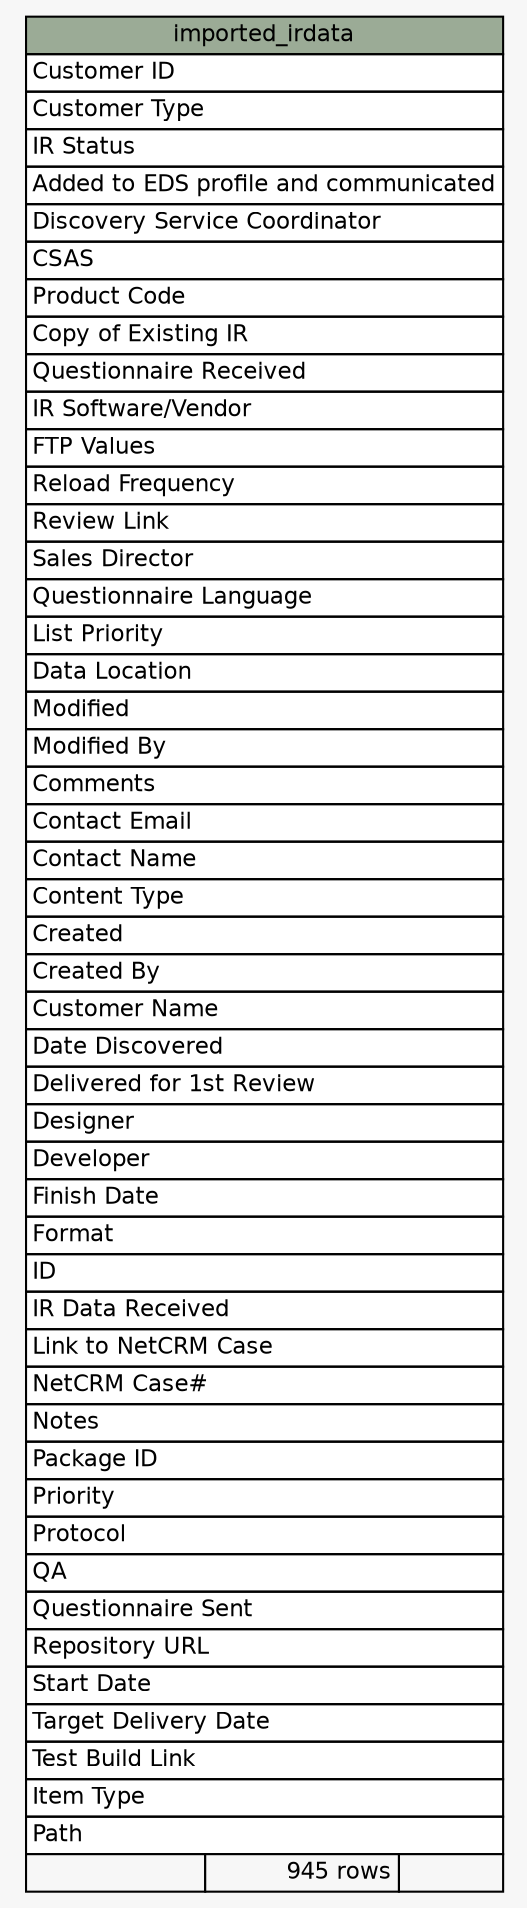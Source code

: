 // dot 2.2.1 on Windows 10 10.0
// SchemaSpy rev 590
digraph "imported_irdata" {
  graph [
    rankdir="RL"
    bgcolor="#f7f7f7"
    nodesep="0.18"
    ranksep="0.46"
    fontname="Helvetica"
    fontsize="11"
  ];
  node [
    fontname="Helvetica"
    fontsize="11"
    shape="plaintext"
  ];
  edge [
    arrowsize="0.8"
  ];
  "imported_irdata" [
    label=<
    <TABLE BORDER="0" CELLBORDER="1" CELLSPACING="0" BGCOLOR="#ffffff">
      <TR><TD COLSPAN="3" BGCOLOR="#9bab96" ALIGN="CENTER">imported_irdata</TD></TR>
      <TR><TD PORT="Customer ID" COLSPAN="3" ALIGN="LEFT">Customer ID</TD></TR>
      <TR><TD PORT="Customer Type" COLSPAN="3" ALIGN="LEFT">Customer Type</TD></TR>
      <TR><TD PORT="IR Status" COLSPAN="3" ALIGN="LEFT">IR Status</TD></TR>
      <TR><TD PORT="Added to EDS profile and communicated" COLSPAN="3" ALIGN="LEFT">Added to EDS profile and communicated</TD></TR>
      <TR><TD PORT="Discovery Service Coordinator" COLSPAN="3" ALIGN="LEFT">Discovery Service Coordinator</TD></TR>
      <TR><TD PORT="CSAS" COLSPAN="3" ALIGN="LEFT">CSAS</TD></TR>
      <TR><TD PORT="Product Code" COLSPAN="3" ALIGN="LEFT">Product Code</TD></TR>
      <TR><TD PORT="Copy of Existing IR" COLSPAN="3" ALIGN="LEFT">Copy of Existing IR</TD></TR>
      <TR><TD PORT="Questionnaire Received" COLSPAN="3" ALIGN="LEFT">Questionnaire Received</TD></TR>
      <TR><TD PORT="IR Software/Vendor" COLSPAN="3" ALIGN="LEFT">IR Software/Vendor</TD></TR>
      <TR><TD PORT="FTP Values" COLSPAN="3" ALIGN="LEFT">FTP Values</TD></TR>
      <TR><TD PORT="Reload Frequency" COLSPAN="3" ALIGN="LEFT">Reload Frequency</TD></TR>
      <TR><TD PORT="Review Link" COLSPAN="3" ALIGN="LEFT">Review Link</TD></TR>
      <TR><TD PORT="Sales Director" COLSPAN="3" ALIGN="LEFT">Sales Director</TD></TR>
      <TR><TD PORT="Questionnaire Language" COLSPAN="3" ALIGN="LEFT">Questionnaire Language</TD></TR>
      <TR><TD PORT="List Priority" COLSPAN="3" ALIGN="LEFT">List Priority</TD></TR>
      <TR><TD PORT="Data Location" COLSPAN="3" ALIGN="LEFT">Data Location</TD></TR>
      <TR><TD PORT="Modified" COLSPAN="3" ALIGN="LEFT">Modified</TD></TR>
      <TR><TD PORT="Modified By" COLSPAN="3" ALIGN="LEFT">Modified By</TD></TR>
      <TR><TD PORT="Comments" COLSPAN="3" ALIGN="LEFT">Comments</TD></TR>
      <TR><TD PORT="Contact Email" COLSPAN="3" ALIGN="LEFT">Contact Email</TD></TR>
      <TR><TD PORT="Contact Name" COLSPAN="3" ALIGN="LEFT">Contact Name</TD></TR>
      <TR><TD PORT="Content Type" COLSPAN="3" ALIGN="LEFT">Content Type</TD></TR>
      <TR><TD PORT="Created" COLSPAN="3" ALIGN="LEFT">Created</TD></TR>
      <TR><TD PORT="Created By" COLSPAN="3" ALIGN="LEFT">Created By</TD></TR>
      <TR><TD PORT="Customer Name" COLSPAN="3" ALIGN="LEFT">Customer Name</TD></TR>
      <TR><TD PORT="Date Discovered" COLSPAN="3" ALIGN="LEFT">Date Discovered</TD></TR>
      <TR><TD PORT="Delivered for 1st Review" COLSPAN="3" ALIGN="LEFT">Delivered for 1st Review</TD></TR>
      <TR><TD PORT="Designer" COLSPAN="3" ALIGN="LEFT">Designer</TD></TR>
      <TR><TD PORT="Developer" COLSPAN="3" ALIGN="LEFT">Developer</TD></TR>
      <TR><TD PORT="Finish Date" COLSPAN="3" ALIGN="LEFT">Finish Date</TD></TR>
      <TR><TD PORT="Format" COLSPAN="3" ALIGN="LEFT">Format</TD></TR>
      <TR><TD PORT="ID" COLSPAN="3" ALIGN="LEFT">ID</TD></TR>
      <TR><TD PORT="IR Data Received" COLSPAN="3" ALIGN="LEFT">IR Data Received</TD></TR>
      <TR><TD PORT="Link to NetCRM Case" COLSPAN="3" ALIGN="LEFT">Link to NetCRM Case</TD></TR>
      <TR><TD PORT="NetCRM Case#" COLSPAN="3" ALIGN="LEFT">NetCRM Case#</TD></TR>
      <TR><TD PORT="Notes" COLSPAN="3" ALIGN="LEFT">Notes</TD></TR>
      <TR><TD PORT="Package ID" COLSPAN="3" ALIGN="LEFT">Package ID</TD></TR>
      <TR><TD PORT="Priority" COLSPAN="3" ALIGN="LEFT">Priority</TD></TR>
      <TR><TD PORT="Protocol" COLSPAN="3" ALIGN="LEFT">Protocol</TD></TR>
      <TR><TD PORT="QA" COLSPAN="3" ALIGN="LEFT">QA</TD></TR>
      <TR><TD PORT="Questionnaire Sent" COLSPAN="3" ALIGN="LEFT">Questionnaire Sent</TD></TR>
      <TR><TD PORT="Repository URL" COLSPAN="3" ALIGN="LEFT">Repository URL</TD></TR>
      <TR><TD PORT="Start Date" COLSPAN="3" ALIGN="LEFT">Start Date</TD></TR>
      <TR><TD PORT="Target Delivery Date" COLSPAN="3" ALIGN="LEFT">Target Delivery Date</TD></TR>
      <TR><TD PORT="Test Build Link" COLSPAN="3" ALIGN="LEFT">Test Build Link</TD></TR>
      <TR><TD PORT="Item Type" COLSPAN="3" ALIGN="LEFT">Item Type</TD></TR>
      <TR><TD PORT="Path" COLSPAN="3" ALIGN="LEFT">Path</TD></TR>
      <TR><TD ALIGN="LEFT" BGCOLOR="#f7f7f7">  </TD><TD ALIGN="RIGHT" BGCOLOR="#f7f7f7">945 rows</TD><TD ALIGN="RIGHT" BGCOLOR="#f7f7f7">  </TD></TR>
    </TABLE>>
    URL="tables/imported_irdata.html"
    tooltip="imported_irdata"
  ];
}
